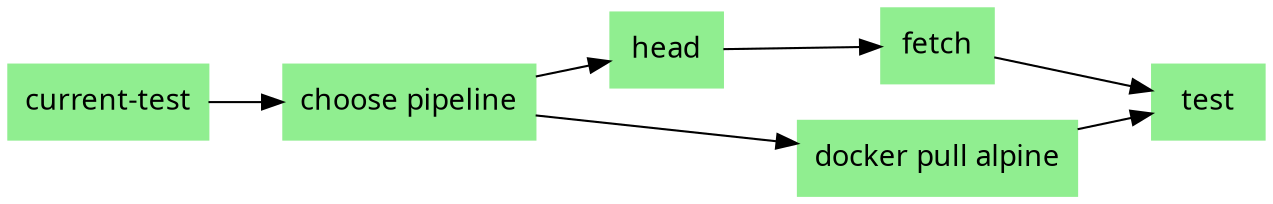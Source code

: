 digraph pipeline {
  graph [fontname="ui-system,sans-serif",bgcolor="transparent"]
  node [fontname="ui-system,sans-serif",shape="box"]
  edge [fontname="ui-system,sans-serif"]
  rankdir=LR
  n3 [label="current-test",color="#90ee90",fillcolor="#90ee90",style="filled",tooltip=" "]
  n2 [label="choose pipeline",color="#90ee90",fillcolor="#90ee90",style="filled",tooltip=" "]
  n6 [label="head",color="#90ee90",fillcolor="#90ee90",style="filled",tooltip=" "]
  n5 [label="fetch",color="#90ee90",fillcolor="#90ee90",style="filled",tooltip=" "]
  n7 [label="docker pull alpine",color="#90ee90",fillcolor="#90ee90",style="filled",tooltip=" "]
  n1 [label="test",color="#90ee90",fillcolor="#90ee90",style="filled",tooltip=" "]
  n7 -> n1
  n5 -> n1
  n2 -> n7
  n6 -> n5
  n2 -> n6
  n3 -> n2
  }
